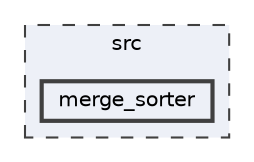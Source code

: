 digraph "src/merge_sorter"
{
 // LATEX_PDF_SIZE
  bgcolor="transparent";
  edge [fontname=Helvetica,fontsize=10,labelfontname=Helvetica,labelfontsize=10];
  node [fontname=Helvetica,fontsize=10,shape=box,height=0.2,width=0.4];
  compound=true
  subgraph clusterdir_68267d1309a1af8e8297ef4c3efbcdba {
    graph [ bgcolor="#edf0f7", pencolor="grey25", label="src", fontname=Helvetica,fontsize=10 style="filled,dashed", URL="dir_68267d1309a1af8e8297ef4c3efbcdba.html",tooltip=""]
  dir_6a9e01b35ed7b17b8dad031f8addeaea [label="merge_sorter", fillcolor="#edf0f7", color="grey25", style="filled,bold", URL="dir_6a9e01b35ed7b17b8dad031f8addeaea.html",tooltip=""];
  }
}
